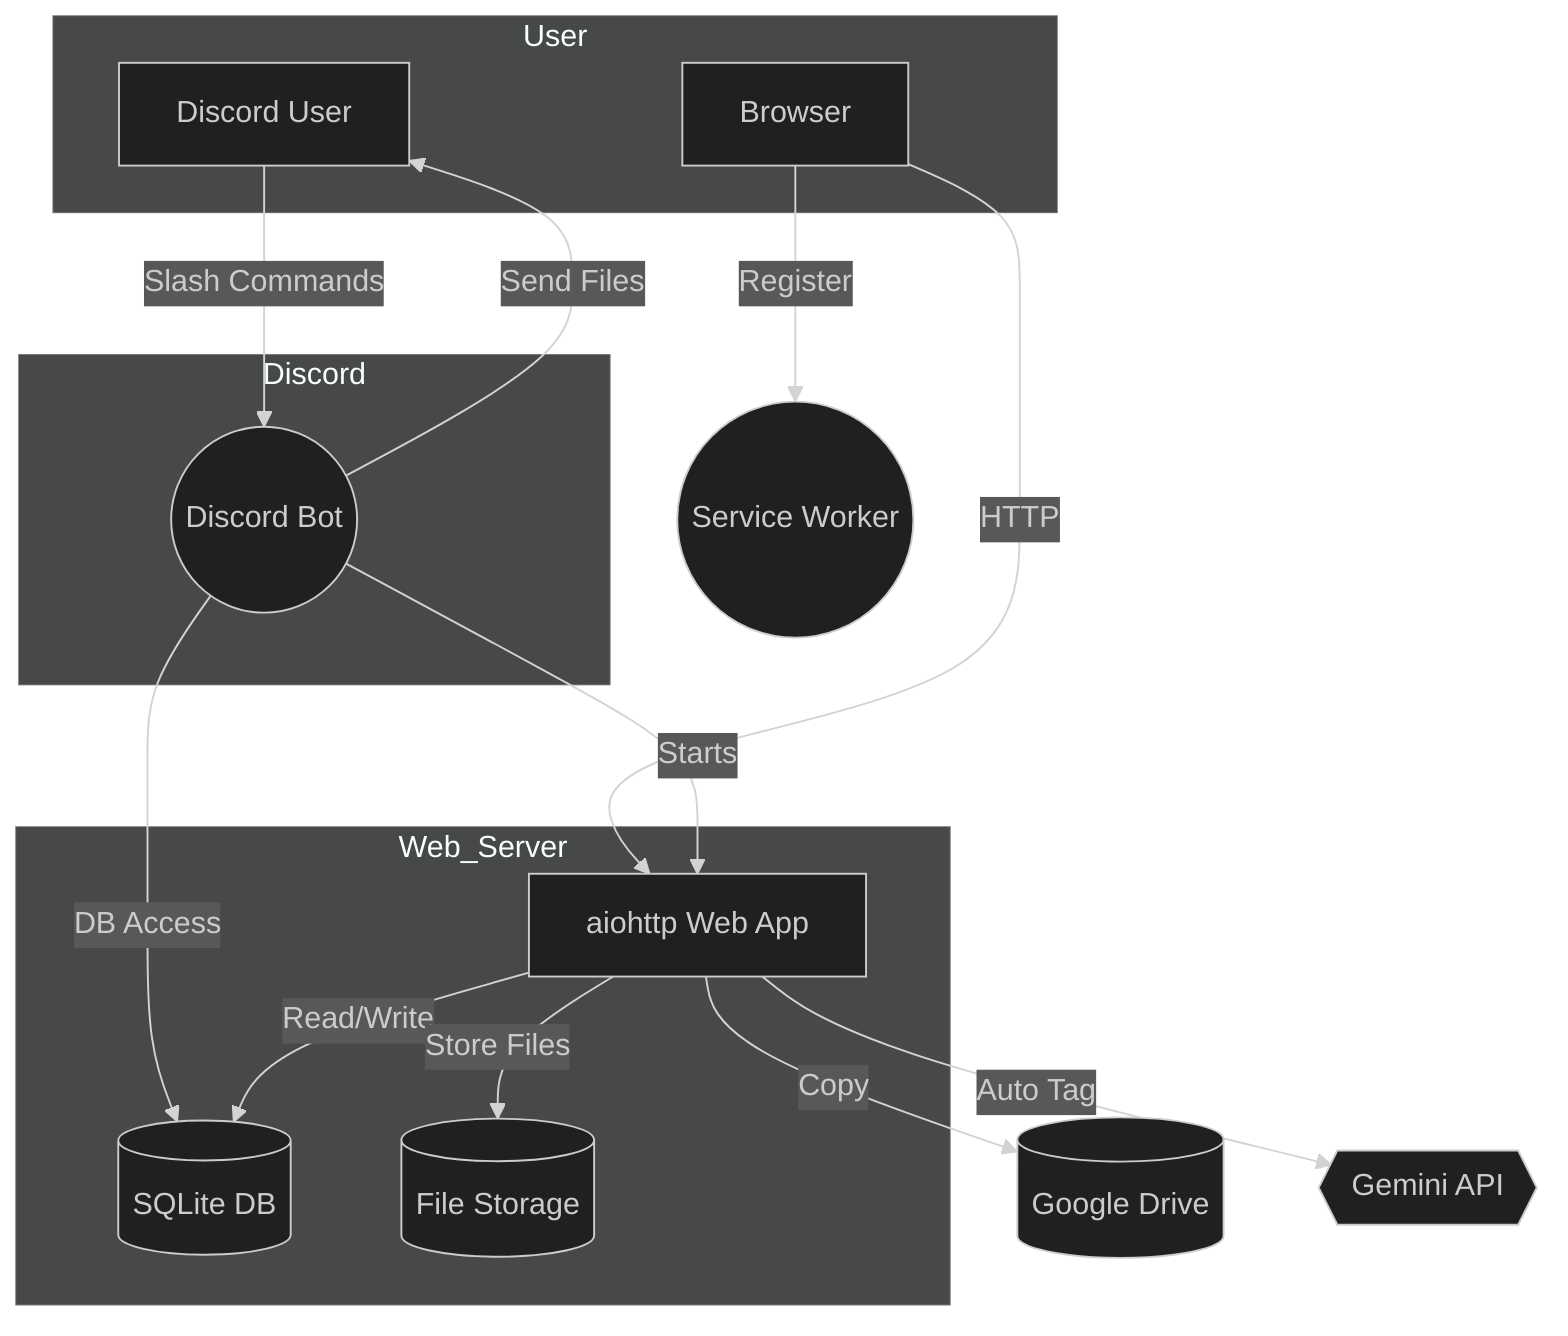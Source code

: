 %%{init: {'theme': 'dark'}}%%
%% Web Discord Server System Overview
graph TD
    subgraph User
        A[Discord User]
        B[Browser]
    end
    subgraph Discord
        Bot((Discord Bot))
    end
    subgraph Web_Server
        Web[aiohttp Web App]
        DB[(SQLite DB)]
        Files[(File Storage)]
    end
    SW((Service Worker))
    Drive[(Google Drive)]
    Gemini{{Gemini API}}

    A --"Slash Commands"--> Bot
    B --"HTTP"--> Web
    B --"Register"--> SW
    Bot --"Starts"--> Web
    Bot --"DB Access"--> DB
    Web --"Read/Write"--> DB
    Web --"Store Files"--> Files
    Web --"Copy"--> Drive
    Web --"Auto Tag"--> Gemini
    Bot --"Send Files"--> A